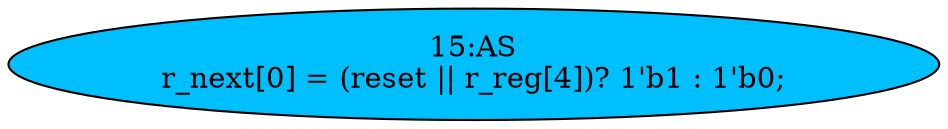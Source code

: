 strict digraph "" {
	node [label="\N"];
	"15:AS"	[ast="<pyverilog.vparser.ast.Assign object at 0x7f6c22ce8f10>",
		def_var="['r_next']",
		fillcolor=deepskyblue,
		label="15:AS
r_next[0] = (reset || r_reg[4])? 1'b1 : 1'b0;",
		statements="[]",
		style=filled,
		typ=Assign,
		use_var="['reset', 'r_reg']"];
}
